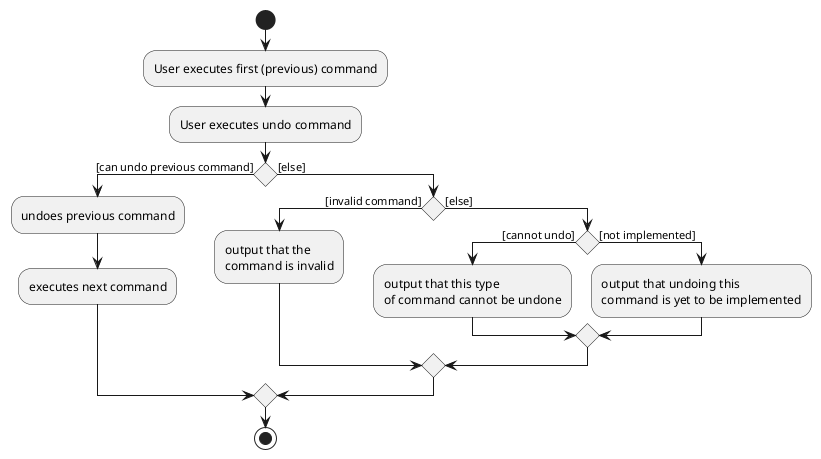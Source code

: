 @startuml
start
:User executes first (previous) command;

:User executes undo command;

'Since the beta syntax does not support placing the condition outside the
'diamond we place it as the true branch instead.

if () then ([can undo previous command])
    :undoes previous command;
    :executes next command;
else ([else])
    if () then ([invalid command])
          :output that the
          command is invalid;
    else ([else])
          if () then ([cannot undo])
                :output that this type
                of command cannot be undone;
          else ([not implemented])
                :output that undoing this
                command is yet to be implemented;
          endif
    endif
endif
stop
@enduml

